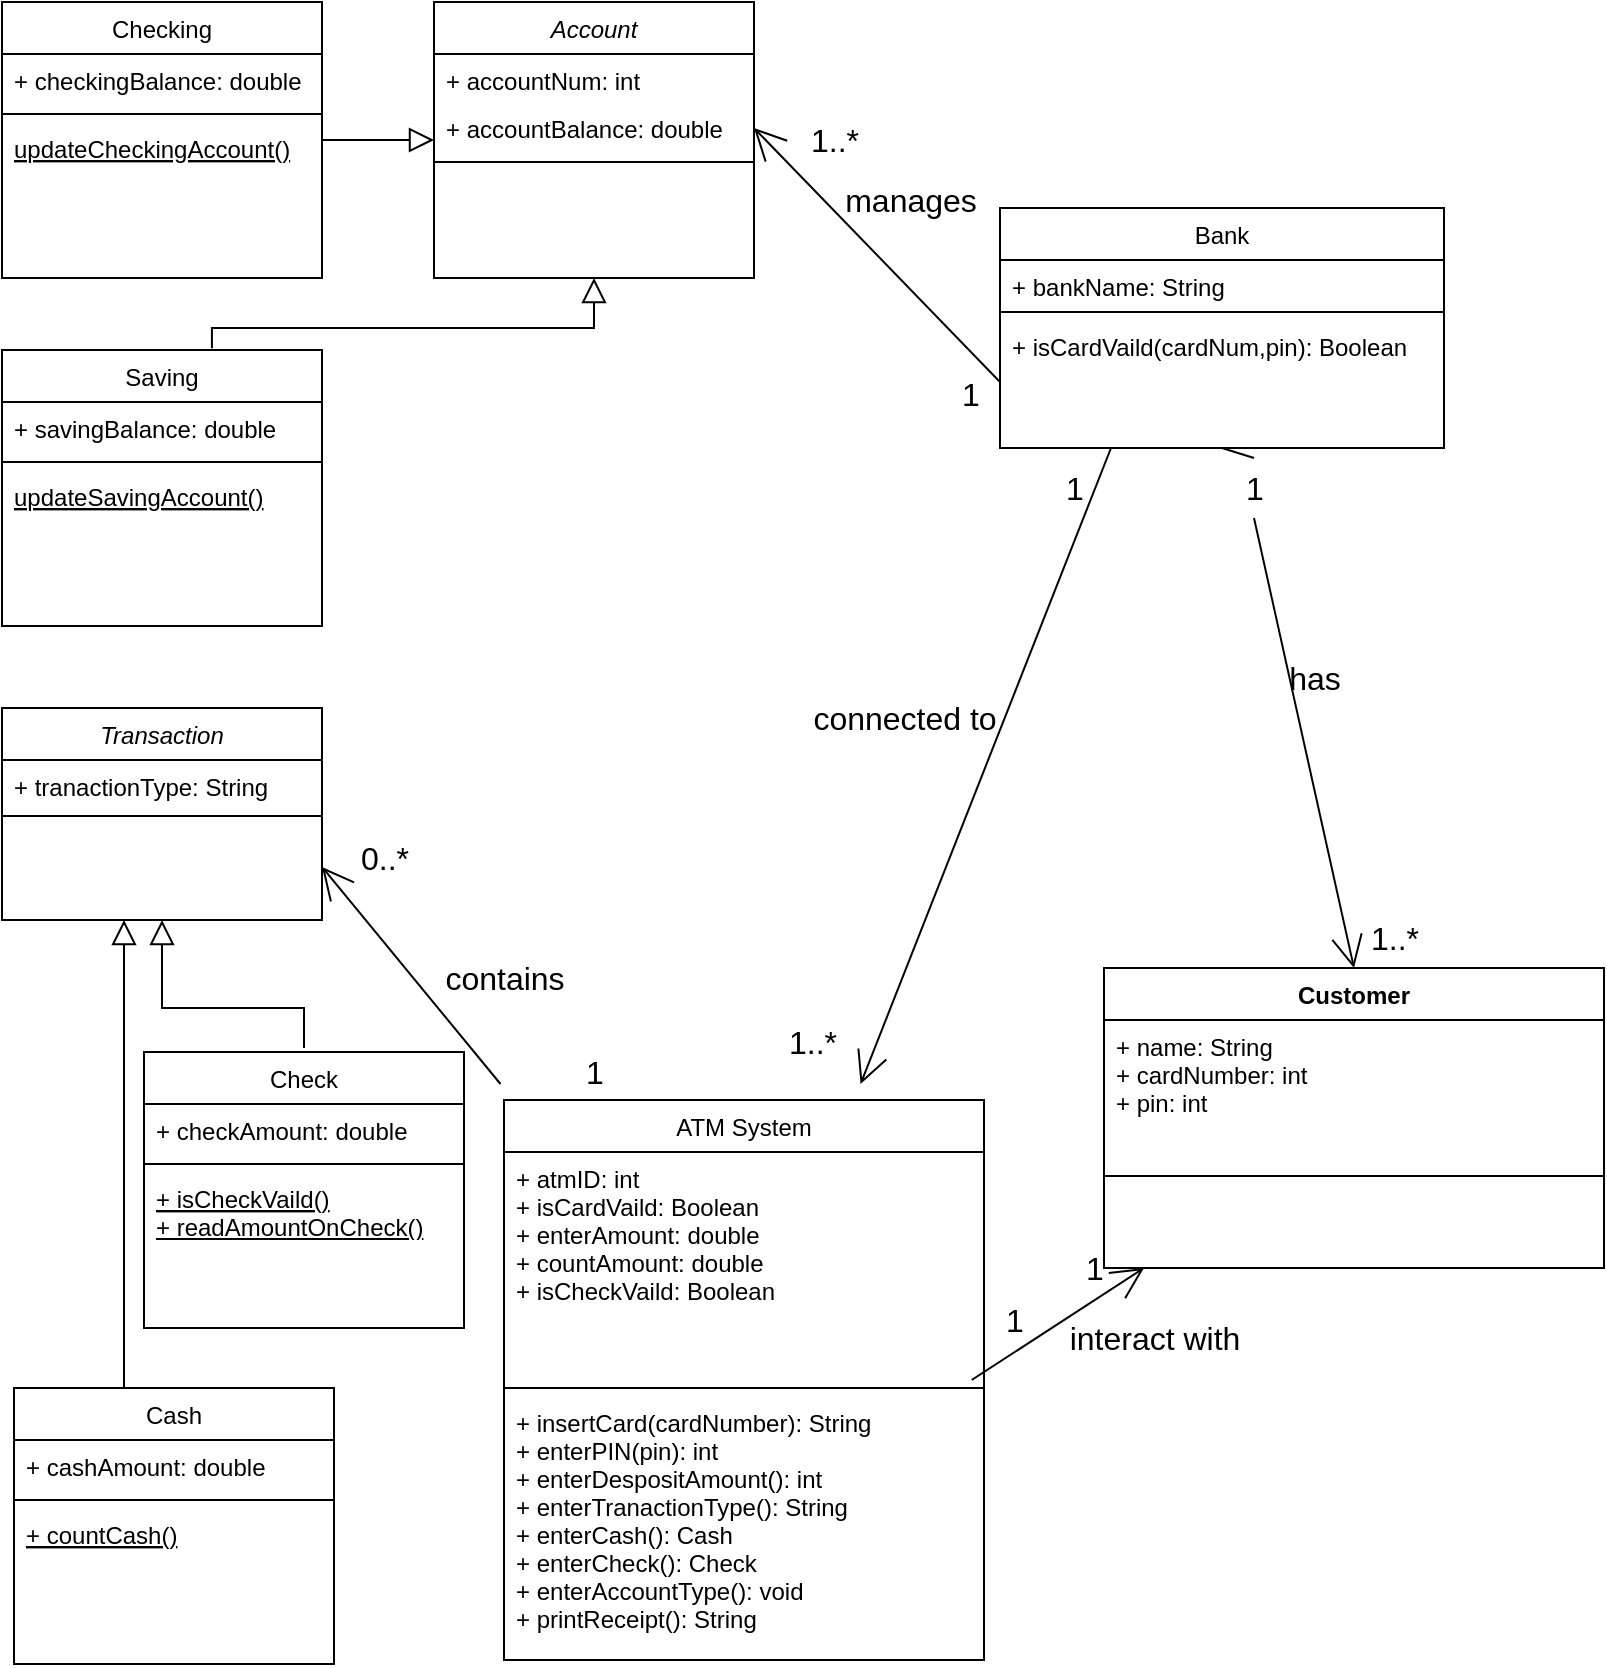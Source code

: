 <mxfile version="20.5.3" type="device"><diagram id="C5RBs43oDa-KdzZeNtuy" name="Page-1"><mxGraphModel dx="1038" dy="571" grid="1" gridSize="10" guides="1" tooltips="1" connect="1" arrows="1" fold="1" page="1" pageScale="1" pageWidth="827" pageHeight="1169" math="0" shadow="0"><root><mxCell id="WIyWlLk6GJQsqaUBKTNV-0"/><mxCell id="WIyWlLk6GJQsqaUBKTNV-1" parent="WIyWlLk6GJQsqaUBKTNV-0"/><mxCell id="zkfFHV4jXpPFQw0GAbJ--0" value="Account" style="swimlane;fontStyle=2;align=center;verticalAlign=top;childLayout=stackLayout;horizontal=1;startSize=26;horizontalStack=0;resizeParent=1;resizeLast=0;collapsible=1;marginBottom=0;rounded=0;shadow=0;strokeWidth=1;" parent="WIyWlLk6GJQsqaUBKTNV-1" vertex="1"><mxGeometry x="225" y="17" width="160" height="138" as="geometry"><mxRectangle x="230" y="140" width="160" height="26" as="alternateBounds"/></mxGeometry></mxCell><mxCell id="zkfFHV4jXpPFQw0GAbJ--1" value="+ accountNum: int" style="text;align=left;verticalAlign=top;spacingLeft=4;spacingRight=4;overflow=hidden;rotatable=0;points=[[0,0.5],[1,0.5]];portConstraint=eastwest;" parent="zkfFHV4jXpPFQw0GAbJ--0" vertex="1"><mxGeometry y="26" width="160" height="24" as="geometry"/></mxCell><mxCell id="zkfFHV4jXpPFQw0GAbJ--3" value="+ accountBalance: double" style="text;align=left;verticalAlign=top;spacingLeft=4;spacingRight=4;overflow=hidden;rotatable=0;points=[[0,0.5],[1,0.5]];portConstraint=eastwest;rounded=0;shadow=0;html=0;" parent="zkfFHV4jXpPFQw0GAbJ--0" vertex="1"><mxGeometry y="50" width="160" height="26" as="geometry"/></mxCell><mxCell id="zkfFHV4jXpPFQw0GAbJ--4" value="" style="line;html=1;strokeWidth=1;align=left;verticalAlign=middle;spacingTop=-1;spacingLeft=3;spacingRight=3;rotatable=0;labelPosition=right;points=[];portConstraint=eastwest;" parent="zkfFHV4jXpPFQw0GAbJ--0" vertex="1"><mxGeometry y="76" width="160" height="8" as="geometry"/></mxCell><mxCell id="zkfFHV4jXpPFQw0GAbJ--6" value="Checking" style="swimlane;fontStyle=0;align=center;verticalAlign=top;childLayout=stackLayout;horizontal=1;startSize=26;horizontalStack=0;resizeParent=1;resizeLast=0;collapsible=1;marginBottom=0;rounded=0;shadow=0;strokeWidth=1;" parent="WIyWlLk6GJQsqaUBKTNV-1" vertex="1"><mxGeometry x="9" y="17" width="160" height="138" as="geometry"><mxRectangle x="130" y="380" width="160" height="26" as="alternateBounds"/></mxGeometry></mxCell><mxCell id="zkfFHV4jXpPFQw0GAbJ--7" value="+ checkingBalance: double" style="text;align=left;verticalAlign=top;spacingLeft=4;spacingRight=4;overflow=hidden;rotatable=0;points=[[0,0.5],[1,0.5]];portConstraint=eastwest;" parent="zkfFHV4jXpPFQw0GAbJ--6" vertex="1"><mxGeometry y="26" width="160" height="26" as="geometry"/></mxCell><mxCell id="zkfFHV4jXpPFQw0GAbJ--9" value="" style="line;html=1;strokeWidth=1;align=left;verticalAlign=middle;spacingTop=-1;spacingLeft=3;spacingRight=3;rotatable=0;labelPosition=right;points=[];portConstraint=eastwest;" parent="zkfFHV4jXpPFQw0GAbJ--6" vertex="1"><mxGeometry y="52" width="160" height="8" as="geometry"/></mxCell><mxCell id="zkfFHV4jXpPFQw0GAbJ--10" value="updateCheckingAccount()" style="text;align=left;verticalAlign=top;spacingLeft=4;spacingRight=4;overflow=hidden;rotatable=0;points=[[0,0.5],[1,0.5]];portConstraint=eastwest;fontStyle=4" parent="zkfFHV4jXpPFQw0GAbJ--6" vertex="1"><mxGeometry y="60" width="160" height="26" as="geometry"/></mxCell><mxCell id="zkfFHV4jXpPFQw0GAbJ--12" value="" style="endArrow=block;endSize=10;endFill=0;shadow=0;strokeWidth=1;rounded=0;edgeStyle=elbowEdgeStyle;elbow=vertical;" parent="WIyWlLk6GJQsqaUBKTNV-1" source="zkfFHV4jXpPFQw0GAbJ--6" target="zkfFHV4jXpPFQw0GAbJ--0" edge="1"><mxGeometry width="160" relative="1" as="geometry"><mxPoint x="200" y="203" as="sourcePoint"/><mxPoint x="200" y="203" as="targetPoint"/></mxGeometry></mxCell><mxCell id="zkfFHV4jXpPFQw0GAbJ--16" value="" style="endArrow=block;endSize=10;endFill=0;shadow=0;strokeWidth=1;rounded=0;edgeStyle=elbowEdgeStyle;elbow=vertical;exitX=0.656;exitY=-0.006;exitDx=0;exitDy=0;exitPerimeter=0;entryX=0.5;entryY=1;entryDx=0;entryDy=0;" parent="WIyWlLk6GJQsqaUBKTNV-1" source="Rh_WeDcEPoTs-FOQ_c1I-3" target="zkfFHV4jXpPFQw0GAbJ--0" edge="1"><mxGeometry width="160" relative="1" as="geometry"><mxPoint x="110" y="283" as="sourcePoint"/><mxPoint x="150" y="170" as="targetPoint"/><Array as="points"><mxPoint x="240" y="180"/><mxPoint x="60" y="170"/></Array></mxGeometry></mxCell><mxCell id="Rh_WeDcEPoTs-FOQ_c1I-30" style="edgeStyle=none;curved=1;rounded=0;orthogonalLoop=1;jettySize=auto;html=1;exitX=0.5;exitY=1;exitDx=0;exitDy=0;entryX=0.5;entryY=0;entryDx=0;entryDy=0;fontSize=12;endArrow=open;startSize=14;endSize=14;targetPerimeterSpacing=8;startArrow=none;" parent="WIyWlLk6GJQsqaUBKTNV-1" source="Rh_WeDcEPoTs-FOQ_c1I-32" target="1w_sL9E4lqoZDE682huk-8" edge="1"><mxGeometry relative="1" as="geometry"/></mxCell><mxCell id="Rh_WeDcEPoTs-FOQ_c1I-77" style="edgeStyle=none;curved=1;rounded=0;orthogonalLoop=1;jettySize=auto;html=1;exitX=0.25;exitY=1;exitDx=0;exitDy=0;fontSize=12;endArrow=open;startSize=14;endSize=14;sourcePerimeterSpacing=8;targetPerimeterSpacing=8;" parent="WIyWlLk6GJQsqaUBKTNV-1" source="zkfFHV4jXpPFQw0GAbJ--17" target="Rh_WeDcEPoTs-FOQ_c1I-69" edge="1"><mxGeometry relative="1" as="geometry"/></mxCell><mxCell id="zkfFHV4jXpPFQw0GAbJ--17" value="Bank" style="swimlane;fontStyle=0;align=center;verticalAlign=top;childLayout=stackLayout;horizontal=1;startSize=26;horizontalStack=0;resizeParent=1;resizeLast=0;collapsible=1;marginBottom=0;rounded=0;shadow=0;strokeWidth=1;" parent="WIyWlLk6GJQsqaUBKTNV-1" vertex="1"><mxGeometry x="508" y="120" width="222" height="120" as="geometry"><mxRectangle x="550" y="140" width="160" height="26" as="alternateBounds"/></mxGeometry></mxCell><mxCell id="zkfFHV4jXpPFQw0GAbJ--18" value="+ bankName: String" style="text;align=left;verticalAlign=top;spacingLeft=4;spacingRight=4;overflow=hidden;rotatable=0;points=[[0,0.5],[1,0.5]];portConstraint=eastwest;" parent="zkfFHV4jXpPFQw0GAbJ--17" vertex="1"><mxGeometry y="26" width="222" height="22" as="geometry"/></mxCell><mxCell id="zkfFHV4jXpPFQw0GAbJ--23" value="" style="line;html=1;strokeWidth=1;align=left;verticalAlign=middle;spacingTop=-1;spacingLeft=3;spacingRight=3;rotatable=0;labelPosition=right;points=[];portConstraint=eastwest;" parent="zkfFHV4jXpPFQw0GAbJ--17" vertex="1"><mxGeometry y="48" width="222" height="8" as="geometry"/></mxCell><mxCell id="zkfFHV4jXpPFQw0GAbJ--24" value="+ isCardVaild(cardNum,pin): Boolean" style="text;align=left;verticalAlign=top;spacingLeft=4;spacingRight=4;overflow=hidden;rotatable=0;points=[[0,0.5],[1,0.5]];portConstraint=eastwest;" parent="zkfFHV4jXpPFQw0GAbJ--17" vertex="1"><mxGeometry y="56" width="222" height="26" as="geometry"/></mxCell><mxCell id="1w_sL9E4lqoZDE682huk-8" value="Customer" style="swimlane;fontStyle=1;align=center;verticalAlign=top;childLayout=stackLayout;horizontal=1;startSize=26;horizontalStack=0;resizeParent=1;resizeParentMax=0;resizeLast=0;collapsible=1;marginBottom=0;" parent="WIyWlLk6GJQsqaUBKTNV-1" vertex="1"><mxGeometry x="560" y="500" width="250" height="150" as="geometry"><mxRectangle x="590" y="460" width="100" height="30" as="alternateBounds"/></mxGeometry></mxCell><mxCell id="1w_sL9E4lqoZDE682huk-9" value="+ name: String&#10;+ cardNumber: int &#10;+ pin: int" style="text;strokeColor=none;fillColor=none;align=left;verticalAlign=top;spacingLeft=4;spacingRight=4;overflow=hidden;rotatable=0;points=[[0,0.5],[1,0.5]];portConstraint=eastwest;" parent="1w_sL9E4lqoZDE682huk-8" vertex="1"><mxGeometry y="26" width="250" height="74" as="geometry"/></mxCell><mxCell id="1w_sL9E4lqoZDE682huk-10" value="" style="line;strokeWidth=1;fillColor=none;align=left;verticalAlign=middle;spacingTop=-1;spacingLeft=3;spacingRight=3;rotatable=0;labelPosition=right;points=[];portConstraint=eastwest;strokeColor=inherit;" parent="1w_sL9E4lqoZDE682huk-8" vertex="1"><mxGeometry y="100" width="250" height="8" as="geometry"/></mxCell><mxCell id="1w_sL9E4lqoZDE682huk-11" value="    " style="text;strokeColor=none;fillColor=none;align=left;verticalAlign=top;spacingLeft=4;spacingRight=4;overflow=hidden;rotatable=0;points=[[0,0.5],[1,0.5]];portConstraint=eastwest;" parent="1w_sL9E4lqoZDE682huk-8" vertex="1"><mxGeometry y="108" width="250" height="42" as="geometry"/></mxCell><mxCell id="Rh_WeDcEPoTs-FOQ_c1I-3" value="Saving" style="swimlane;fontStyle=0;align=center;verticalAlign=top;childLayout=stackLayout;horizontal=1;startSize=26;horizontalStack=0;resizeParent=1;resizeLast=0;collapsible=1;marginBottom=0;rounded=0;shadow=0;strokeWidth=1;" parent="WIyWlLk6GJQsqaUBKTNV-1" vertex="1"><mxGeometry x="9" y="191" width="160" height="138" as="geometry"><mxRectangle x="130" y="380" width="160" height="26" as="alternateBounds"/></mxGeometry></mxCell><mxCell id="Rh_WeDcEPoTs-FOQ_c1I-4" value="+ savingBalance: double" style="text;align=left;verticalAlign=top;spacingLeft=4;spacingRight=4;overflow=hidden;rotatable=0;points=[[0,0.5],[1,0.5]];portConstraint=eastwest;" parent="Rh_WeDcEPoTs-FOQ_c1I-3" vertex="1"><mxGeometry y="26" width="160" height="26" as="geometry"/></mxCell><mxCell id="Rh_WeDcEPoTs-FOQ_c1I-5" value="" style="line;html=1;strokeWidth=1;align=left;verticalAlign=middle;spacingTop=-1;spacingLeft=3;spacingRight=3;rotatable=0;labelPosition=right;points=[];portConstraint=eastwest;" parent="Rh_WeDcEPoTs-FOQ_c1I-3" vertex="1"><mxGeometry y="52" width="160" height="8" as="geometry"/></mxCell><mxCell id="Rh_WeDcEPoTs-FOQ_c1I-6" value="updateSavingAccount()" style="text;align=left;verticalAlign=top;spacingLeft=4;spacingRight=4;overflow=hidden;rotatable=0;points=[[0,0.5],[1,0.5]];portConstraint=eastwest;fontStyle=4" parent="Rh_WeDcEPoTs-FOQ_c1I-3" vertex="1"><mxGeometry y="60" width="160" height="26" as="geometry"/></mxCell><mxCell id="Rh_WeDcEPoTs-FOQ_c1I-13" value="Transaction" style="swimlane;fontStyle=2;align=center;verticalAlign=top;childLayout=stackLayout;horizontal=1;startSize=26;horizontalStack=0;resizeParent=1;resizeLast=0;collapsible=1;marginBottom=0;rounded=0;shadow=0;strokeWidth=1;" parent="WIyWlLk6GJQsqaUBKTNV-1" vertex="1"><mxGeometry x="9" y="370" width="160" height="106" as="geometry"><mxRectangle x="230" y="140" width="160" height="26" as="alternateBounds"/></mxGeometry></mxCell><mxCell id="Rh_WeDcEPoTs-FOQ_c1I-14" value="+ tranactionType: String" style="text;align=left;verticalAlign=top;spacingLeft=4;spacingRight=4;overflow=hidden;rotatable=0;points=[[0,0.5],[1,0.5]];portConstraint=eastwest;" parent="Rh_WeDcEPoTs-FOQ_c1I-13" vertex="1"><mxGeometry y="26" width="160" height="24" as="geometry"/></mxCell><mxCell id="Rh_WeDcEPoTs-FOQ_c1I-16" value="" style="line;html=1;strokeWidth=1;align=left;verticalAlign=middle;spacingTop=-1;spacingLeft=3;spacingRight=3;rotatable=0;labelPosition=right;points=[];portConstraint=eastwest;" parent="Rh_WeDcEPoTs-FOQ_c1I-13" vertex="1"><mxGeometry y="50" width="160" height="8" as="geometry"/></mxCell><mxCell id="Rh_WeDcEPoTs-FOQ_c1I-17" value="Cash" style="swimlane;fontStyle=0;align=center;verticalAlign=top;childLayout=stackLayout;horizontal=1;startSize=26;horizontalStack=0;resizeParent=1;resizeLast=0;collapsible=1;marginBottom=0;rounded=0;shadow=0;strokeWidth=1;" parent="WIyWlLk6GJQsqaUBKTNV-1" vertex="1"><mxGeometry x="15" y="710" width="160" height="138" as="geometry"><mxRectangle x="130" y="380" width="160" height="26" as="alternateBounds"/></mxGeometry></mxCell><mxCell id="Rh_WeDcEPoTs-FOQ_c1I-18" value="+ cashAmount: double" style="text;align=left;verticalAlign=top;spacingLeft=4;spacingRight=4;overflow=hidden;rotatable=0;points=[[0,0.5],[1,0.5]];portConstraint=eastwest;" parent="Rh_WeDcEPoTs-FOQ_c1I-17" vertex="1"><mxGeometry y="26" width="160" height="26" as="geometry"/></mxCell><mxCell id="Rh_WeDcEPoTs-FOQ_c1I-19" value="" style="line;html=1;strokeWidth=1;align=left;verticalAlign=middle;spacingTop=-1;spacingLeft=3;spacingRight=3;rotatable=0;labelPosition=right;points=[];portConstraint=eastwest;" parent="Rh_WeDcEPoTs-FOQ_c1I-17" vertex="1"><mxGeometry y="52" width="160" height="8" as="geometry"/></mxCell><mxCell id="Rh_WeDcEPoTs-FOQ_c1I-20" value="+ countCash()" style="text;align=left;verticalAlign=top;spacingLeft=4;spacingRight=4;overflow=hidden;rotatable=0;points=[[0,0.5],[1,0.5]];portConstraint=eastwest;fontStyle=4" parent="Rh_WeDcEPoTs-FOQ_c1I-17" vertex="1"><mxGeometry y="60" width="160" height="26" as="geometry"/></mxCell><mxCell id="Rh_WeDcEPoTs-FOQ_c1I-21" value="" style="endArrow=block;endSize=10;endFill=0;shadow=0;strokeWidth=1;rounded=0;edgeStyle=elbowEdgeStyle;elbow=vertical;" parent="WIyWlLk6GJQsqaUBKTNV-1" source="Rh_WeDcEPoTs-FOQ_c1I-17" target="Rh_WeDcEPoTs-FOQ_c1I-13" edge="1"><mxGeometry width="160" relative="1" as="geometry"><mxPoint x="-21" y="577" as="sourcePoint"/><mxPoint x="-21" y="577" as="targetPoint"/><Array as="points"><mxPoint x="70" y="520"/><mxPoint x="89" y="530"/></Array></mxGeometry></mxCell><mxCell id="Rh_WeDcEPoTs-FOQ_c1I-22" value="" style="endArrow=block;endSize=10;endFill=0;shadow=0;strokeWidth=1;rounded=0;edgeStyle=elbowEdgeStyle;elbow=vertical;" parent="WIyWlLk6GJQsqaUBKTNV-1" target="Rh_WeDcEPoTs-FOQ_c1I-13" edge="1"><mxGeometry width="160" relative="1" as="geometry"><mxPoint x="160" y="540" as="sourcePoint"/><mxPoint x="89" y="645" as="targetPoint"/><Array as="points"><mxPoint x="89" y="520"/></Array></mxGeometry></mxCell><mxCell id="Rh_WeDcEPoTs-FOQ_c1I-23" value="" style="resizable=0;align=left;verticalAlign=bottom;labelBackgroundColor=none;fontSize=12;" parent="WIyWlLk6GJQsqaUBKTNV-1" connectable="0" vertex="1"><mxGeometry x="89" y="552" as="geometry"/></mxCell><mxCell id="Rh_WeDcEPoTs-FOQ_c1I-25" value="Check" style="swimlane;fontStyle=0;align=center;verticalAlign=top;childLayout=stackLayout;horizontal=1;startSize=26;horizontalStack=0;resizeParent=1;resizeLast=0;collapsible=1;marginBottom=0;rounded=0;shadow=0;strokeWidth=1;" parent="WIyWlLk6GJQsqaUBKTNV-1" vertex="1"><mxGeometry x="80" y="542" width="160" height="138" as="geometry"><mxRectangle x="130" y="380" width="160" height="26" as="alternateBounds"/></mxGeometry></mxCell><mxCell id="Rh_WeDcEPoTs-FOQ_c1I-26" value="+ checkAmount: double" style="text;align=left;verticalAlign=top;spacingLeft=4;spacingRight=4;overflow=hidden;rotatable=0;points=[[0,0.5],[1,0.5]];portConstraint=eastwest;" parent="Rh_WeDcEPoTs-FOQ_c1I-25" vertex="1"><mxGeometry y="26" width="160" height="26" as="geometry"/></mxCell><mxCell id="Rh_WeDcEPoTs-FOQ_c1I-27" value="" style="line;html=1;strokeWidth=1;align=left;verticalAlign=middle;spacingTop=-1;spacingLeft=3;spacingRight=3;rotatable=0;labelPosition=right;points=[];portConstraint=eastwest;" parent="Rh_WeDcEPoTs-FOQ_c1I-25" vertex="1"><mxGeometry y="52" width="160" height="8" as="geometry"/></mxCell><mxCell id="Rh_WeDcEPoTs-FOQ_c1I-28" value="+ isCheckVaild()&#10;+ readAmountOnCheck()" style="text;align=left;verticalAlign=top;spacingLeft=4;spacingRight=4;overflow=hidden;rotatable=0;points=[[0,0.5],[1,0.5]];portConstraint=eastwest;fontStyle=4" parent="Rh_WeDcEPoTs-FOQ_c1I-25" vertex="1"><mxGeometry y="60" width="160" height="30" as="geometry"/></mxCell><mxCell id="Rh_WeDcEPoTs-FOQ_c1I-31" value="has" style="text;html=1;align=center;verticalAlign=middle;resizable=0;points=[];autosize=1;strokeColor=none;fillColor=none;fontSize=16;" parent="WIyWlLk6GJQsqaUBKTNV-1" vertex="1"><mxGeometry x="640" y="340" width="50" height="30" as="geometry"/></mxCell><mxCell id="Rh_WeDcEPoTs-FOQ_c1I-33" value="1..*" style="text;html=1;align=center;verticalAlign=middle;resizable=0;points=[];autosize=1;strokeColor=none;fillColor=none;fontSize=16;" parent="WIyWlLk6GJQsqaUBKTNV-1" vertex="1"><mxGeometry x="680" y="470" width="50" height="30" as="geometry"/></mxCell><mxCell id="Rh_WeDcEPoTs-FOQ_c1I-35" style="edgeStyle=none;curved=1;rounded=0;orthogonalLoop=1;jettySize=auto;html=1;exitX=0;exitY=0.5;exitDx=0;exitDy=0;entryX=1;entryY=0.5;entryDx=0;entryDy=0;fontSize=12;endArrow=open;startSize=14;endSize=14;sourcePerimeterSpacing=8;targetPerimeterSpacing=8;" parent="WIyWlLk6GJQsqaUBKTNV-1" target="zkfFHV4jXpPFQw0GAbJ--3" edge="1"><mxGeometry relative="1" as="geometry"><mxPoint x="508" y="207" as="sourcePoint"/></mxGeometry></mxCell><mxCell id="Rh_WeDcEPoTs-FOQ_c1I-36" value="manages" style="text;html=1;align=center;verticalAlign=middle;resizable=0;points=[];autosize=1;strokeColor=none;fillColor=none;fontSize=16;" parent="WIyWlLk6GJQsqaUBKTNV-1" vertex="1"><mxGeometry x="418" y="101" width="90" height="30" as="geometry"/></mxCell><mxCell id="Rh_WeDcEPoTs-FOQ_c1I-37" value="1" style="text;html=1;align=center;verticalAlign=middle;resizable=0;points=[];autosize=1;strokeColor=none;fillColor=none;fontSize=16;" parent="WIyWlLk6GJQsqaUBKTNV-1" vertex="1"><mxGeometry x="478" y="198" width="30" height="30" as="geometry"/></mxCell><mxCell id="Rh_WeDcEPoTs-FOQ_c1I-38" value="1..*" style="text;html=1;align=center;verticalAlign=middle;resizable=0;points=[];autosize=1;strokeColor=none;fillColor=none;fontSize=16;" parent="WIyWlLk6GJQsqaUBKTNV-1" vertex="1"><mxGeometry x="400" y="71" width="50" height="30" as="geometry"/></mxCell><mxCell id="Rh_WeDcEPoTs-FOQ_c1I-46" value="connected to" style="text;html=1;align=center;verticalAlign=middle;resizable=0;points=[];autosize=1;strokeColor=none;fillColor=none;fontSize=16;" parent="WIyWlLk6GJQsqaUBKTNV-1" vertex="1"><mxGeometry x="400" y="360" width="120" height="30" as="geometry"/></mxCell><mxCell id="Rh_WeDcEPoTs-FOQ_c1I-69" value="ATM System" style="swimlane;fontStyle=0;align=center;verticalAlign=top;childLayout=stackLayout;horizontal=1;startSize=26;horizontalStack=0;resizeParent=1;resizeLast=0;collapsible=1;marginBottom=0;rounded=0;shadow=0;strokeWidth=1;" parent="WIyWlLk6GJQsqaUBKTNV-1" vertex="1"><mxGeometry x="260" y="566" width="240" height="280" as="geometry"><mxRectangle x="550" y="140" width="160" height="26" as="alternateBounds"/></mxGeometry></mxCell><mxCell id="Rh_WeDcEPoTs-FOQ_c1I-70" value="+ atmID: int&#10;+ isCardVaild: Boolean&#10;+ enterAmount: double&#10;+ countAmount: double&#10;+ isCheckVaild: Boolean" style="text;align=left;verticalAlign=top;spacingLeft=4;spacingRight=4;overflow=hidden;rotatable=0;points=[[0,0.5],[1,0.5]];portConstraint=eastwest;" parent="Rh_WeDcEPoTs-FOQ_c1I-69" vertex="1"><mxGeometry y="26" width="240" height="114" as="geometry"/></mxCell><mxCell id="Rh_WeDcEPoTs-FOQ_c1I-75" value="" style="line;html=1;strokeWidth=1;align=left;verticalAlign=middle;spacingTop=-1;spacingLeft=3;spacingRight=3;rotatable=0;labelPosition=right;points=[];portConstraint=eastwest;" parent="Rh_WeDcEPoTs-FOQ_c1I-69" vertex="1"><mxGeometry y="140" width="240" height="8" as="geometry"/></mxCell><mxCell id="Rh_WeDcEPoTs-FOQ_c1I-76" value="+ insertCard(cardNumber): String&#10;+ enterPIN(pin): int&#10;+ enterDespositAmount(): int&#10;+ enterTranactionType(): String&#10;+ enterCash(): Cash&#10;+ enterCheck(): Check&#10;+ enterAccountType(): void&#10;+ printReceipt(): String&#10;&#10;" style="text;align=left;verticalAlign=top;spacingLeft=4;spacingRight=4;overflow=hidden;rotatable=0;points=[[0,0.5],[1,0.5]];portConstraint=eastwest;" parent="Rh_WeDcEPoTs-FOQ_c1I-69" vertex="1"><mxGeometry y="148" width="240" height="132" as="geometry"/></mxCell><mxCell id="Rh_WeDcEPoTs-FOQ_c1I-78" value="1" style="text;html=1;align=center;verticalAlign=middle;resizable=0;points=[];autosize=1;strokeColor=none;fillColor=none;fontSize=16;" parent="WIyWlLk6GJQsqaUBKTNV-1" vertex="1"><mxGeometry x="530" y="245" width="30" height="30" as="geometry"/></mxCell><mxCell id="Rh_WeDcEPoTs-FOQ_c1I-79" value="1..*" style="text;html=1;align=center;verticalAlign=middle;resizable=0;points=[];autosize=1;strokeColor=none;fillColor=none;fontSize=16;" parent="WIyWlLk6GJQsqaUBKTNV-1" vertex="1"><mxGeometry x="389" y="522" width="50" height="30" as="geometry"/></mxCell><mxCell id="Rh_WeDcEPoTs-FOQ_c1I-82" style="edgeStyle=none;curved=1;rounded=0;orthogonalLoop=1;jettySize=auto;html=1;fontSize=12;endArrow=open;startSize=14;endSize=14;sourcePerimeterSpacing=8;targetPerimeterSpacing=8;entryX=1;entryY=0.75;entryDx=0;entryDy=0;" parent="WIyWlLk6GJQsqaUBKTNV-1" source="Rh_WeDcEPoTs-FOQ_c1I-69" target="Rh_WeDcEPoTs-FOQ_c1I-13" edge="1"><mxGeometry relative="1" as="geometry"><mxPoint x="100" y="530" as="targetPoint"/></mxGeometry></mxCell><mxCell id="Rh_WeDcEPoTs-FOQ_c1I-83" value="contains" style="text;html=1;align=center;verticalAlign=middle;resizable=0;points=[];autosize=1;strokeColor=none;fillColor=none;fontSize=16;" parent="WIyWlLk6GJQsqaUBKTNV-1" vertex="1"><mxGeometry x="220" y="490" width="80" height="30" as="geometry"/></mxCell><mxCell id="Rh_WeDcEPoTs-FOQ_c1I-84" value="1" style="text;html=1;align=center;verticalAlign=middle;resizable=0;points=[];autosize=1;strokeColor=none;fillColor=none;fontSize=16;" parent="WIyWlLk6GJQsqaUBKTNV-1" vertex="1"><mxGeometry x="290" y="537" width="30" height="30" as="geometry"/></mxCell><mxCell id="Rh_WeDcEPoTs-FOQ_c1I-85" value="0..*" style="text;html=1;align=center;verticalAlign=middle;resizable=0;points=[];autosize=1;strokeColor=none;fillColor=none;fontSize=16;" parent="WIyWlLk6GJQsqaUBKTNV-1" vertex="1"><mxGeometry x="175" y="430" width="50" height="30" as="geometry"/></mxCell><mxCell id="Rh_WeDcEPoTs-FOQ_c1I-86" style="edgeStyle=none;curved=1;rounded=0;orthogonalLoop=1;jettySize=auto;html=1;entryX=0.08;entryY=1;entryDx=0;entryDy=0;entryPerimeter=0;fontSize=12;endArrow=open;startSize=14;endSize=14;sourcePerimeterSpacing=8;targetPerimeterSpacing=8;" parent="WIyWlLk6GJQsqaUBKTNV-1" source="Rh_WeDcEPoTs-FOQ_c1I-76" target="1w_sL9E4lqoZDE682huk-11" edge="1"><mxGeometry relative="1" as="geometry"/></mxCell><mxCell id="Rh_WeDcEPoTs-FOQ_c1I-87" value="interact with" style="text;html=1;align=center;verticalAlign=middle;resizable=0;points=[];autosize=1;strokeColor=none;fillColor=none;fontSize=16;" parent="WIyWlLk6GJQsqaUBKTNV-1" vertex="1"><mxGeometry x="530" y="670" width="110" height="30" as="geometry"/></mxCell><mxCell id="Rh_WeDcEPoTs-FOQ_c1I-88" value="1" style="text;html=1;align=center;verticalAlign=middle;resizable=0;points=[];autosize=1;strokeColor=none;fillColor=none;fontSize=16;" parent="WIyWlLk6GJQsqaUBKTNV-1" vertex="1"><mxGeometry x="500" y="661" width="30" height="30" as="geometry"/></mxCell><mxCell id="Rh_WeDcEPoTs-FOQ_c1I-89" value="1" style="text;html=1;align=center;verticalAlign=middle;resizable=0;points=[];autosize=1;strokeColor=none;fillColor=none;fontSize=16;" parent="WIyWlLk6GJQsqaUBKTNV-1" vertex="1"><mxGeometry x="540" y="635" width="30" height="30" as="geometry"/></mxCell><mxCell id="Rh_WeDcEPoTs-FOQ_c1I-32" value="1" style="text;html=1;align=center;verticalAlign=middle;resizable=0;points=[];autosize=1;strokeColor=none;fillColor=none;fontSize=16;" parent="WIyWlLk6GJQsqaUBKTNV-1" vertex="1"><mxGeometry x="620" y="245" width="30" height="30" as="geometry"/></mxCell><mxCell id="Rh_WeDcEPoTs-FOQ_c1I-92" value="" style="edgeStyle=none;curved=1;rounded=0;orthogonalLoop=1;jettySize=auto;html=1;exitX=0.5;exitY=1;exitDx=0;exitDy=0;entryX=0.5;entryY=0;entryDx=0;entryDy=0;fontSize=12;endArrow=none;startSize=14;endSize=14;sourcePerimeterSpacing=8;" parent="WIyWlLk6GJQsqaUBKTNV-1" source="zkfFHV4jXpPFQw0GAbJ--17" target="Rh_WeDcEPoTs-FOQ_c1I-32" edge="1"><mxGeometry relative="1" as="geometry"><mxPoint x="619.0" y="240" as="sourcePoint"/><mxPoint x="685" y="500" as="targetPoint"/></mxGeometry></mxCell></root></mxGraphModel></diagram></mxfile>